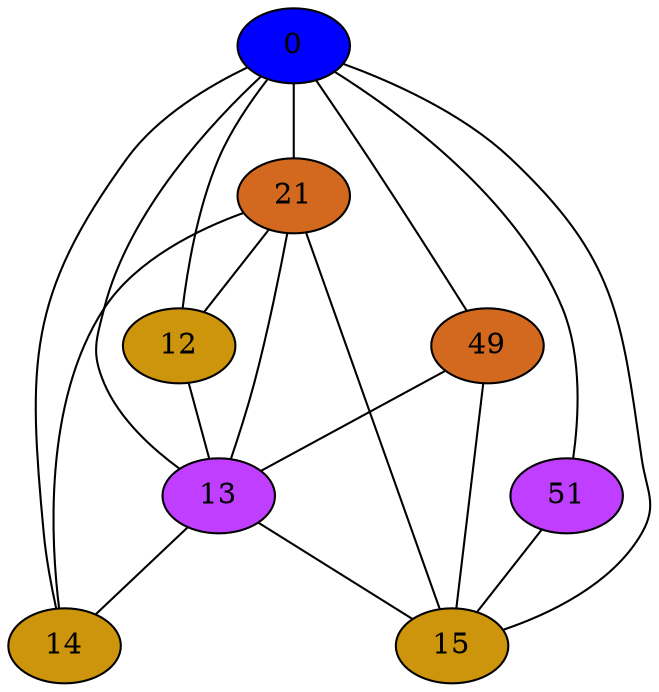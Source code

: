 strict graph {
0[label="0" style=filled fillcolor="blue1"];
0 -- 49
0 -- 51
0 -- 21
0 -- 12
0 -- 13
0 -- 14
0 -- 15
49[label="49" style=filled fillcolor="chocolate"];
49 -- 0
49 -- 13
49 -- 15
51[label="51" style=filled fillcolor="darkorchid1"];
51 -- 0
51 -- 15
21[label="21" style=filled fillcolor="chocolate"];
21 -- 0
21 -- 12
21 -- 13
21 -- 14
21 -- 15
12[label="12" style=filled fillcolor="darkgoldenrod3"];
12 -- 0
12 -- 21
12 -- 13
13[label="13" style=filled fillcolor="darkorchid1"];
13 -- 0
13 -- 49
13 -- 21
13 -- 12
13 -- 14
13 -- 15
14[label="14" style=filled fillcolor="darkgoldenrod3"];
14 -- 0
14 -- 21
14 -- 13
15[label="15" style=filled fillcolor="darkgoldenrod3"];
15 -- 0
15 -- 49
15 -- 51
15 -- 21
15 -- 13
}